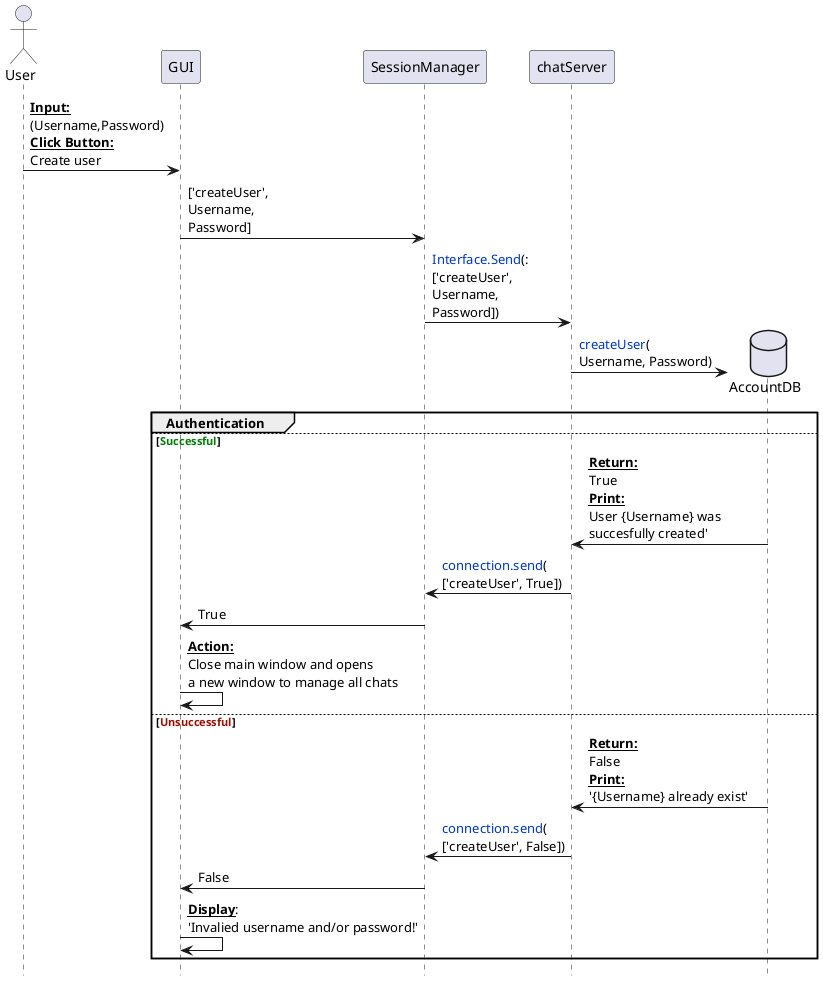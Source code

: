 @startuml
hide footbox

actor User
participant GUI
participant SessionManager
participant chatServer

User -> GUI: __**Input:**__\n(Username,Password)\n__**Click Button:**__\nCreate user
GUI -> SessionManager : ['createUser',\nUsername,\nPassword]
SessionManager -> chatServer: <color #0037ba>Interface.Send</color>(:\n['createUser',\nUsername,\nPassword])
create database AccountDB
chatServer -> AccountDB: <color #0037ba>createUser</color>(\nUsername, Password)
group Authentication
else <color #027a09>Successful</color>
        AccountDB -> chatServer:__**Return:**__\nTrue\n__**Print:**__\nUser {Username} was\nsuccesfully created'
        chatServer -> SessionManager: <color #0037ba>connection.send</color>(\n['createUser', True])
        SessionManager -> GUI: True
        GUI -> GUI: __**Action:**__\nClose main window and opens\na new window to manage all chats

else <color #990f00>Unsuccessful</color>
        AccountDB -> chatServer: __**Return:**__\nFalse\n__**Print:**__\n'{Username} already exist'
        chatServer -> SessionManager: <color #0037ba>connection.send</color>(\n['createUser', False])
        SessionManager -> GUI: False
        GUI-> GUI: __**Display**__:\n'Invalied username and/or password!'
end
@enduml
